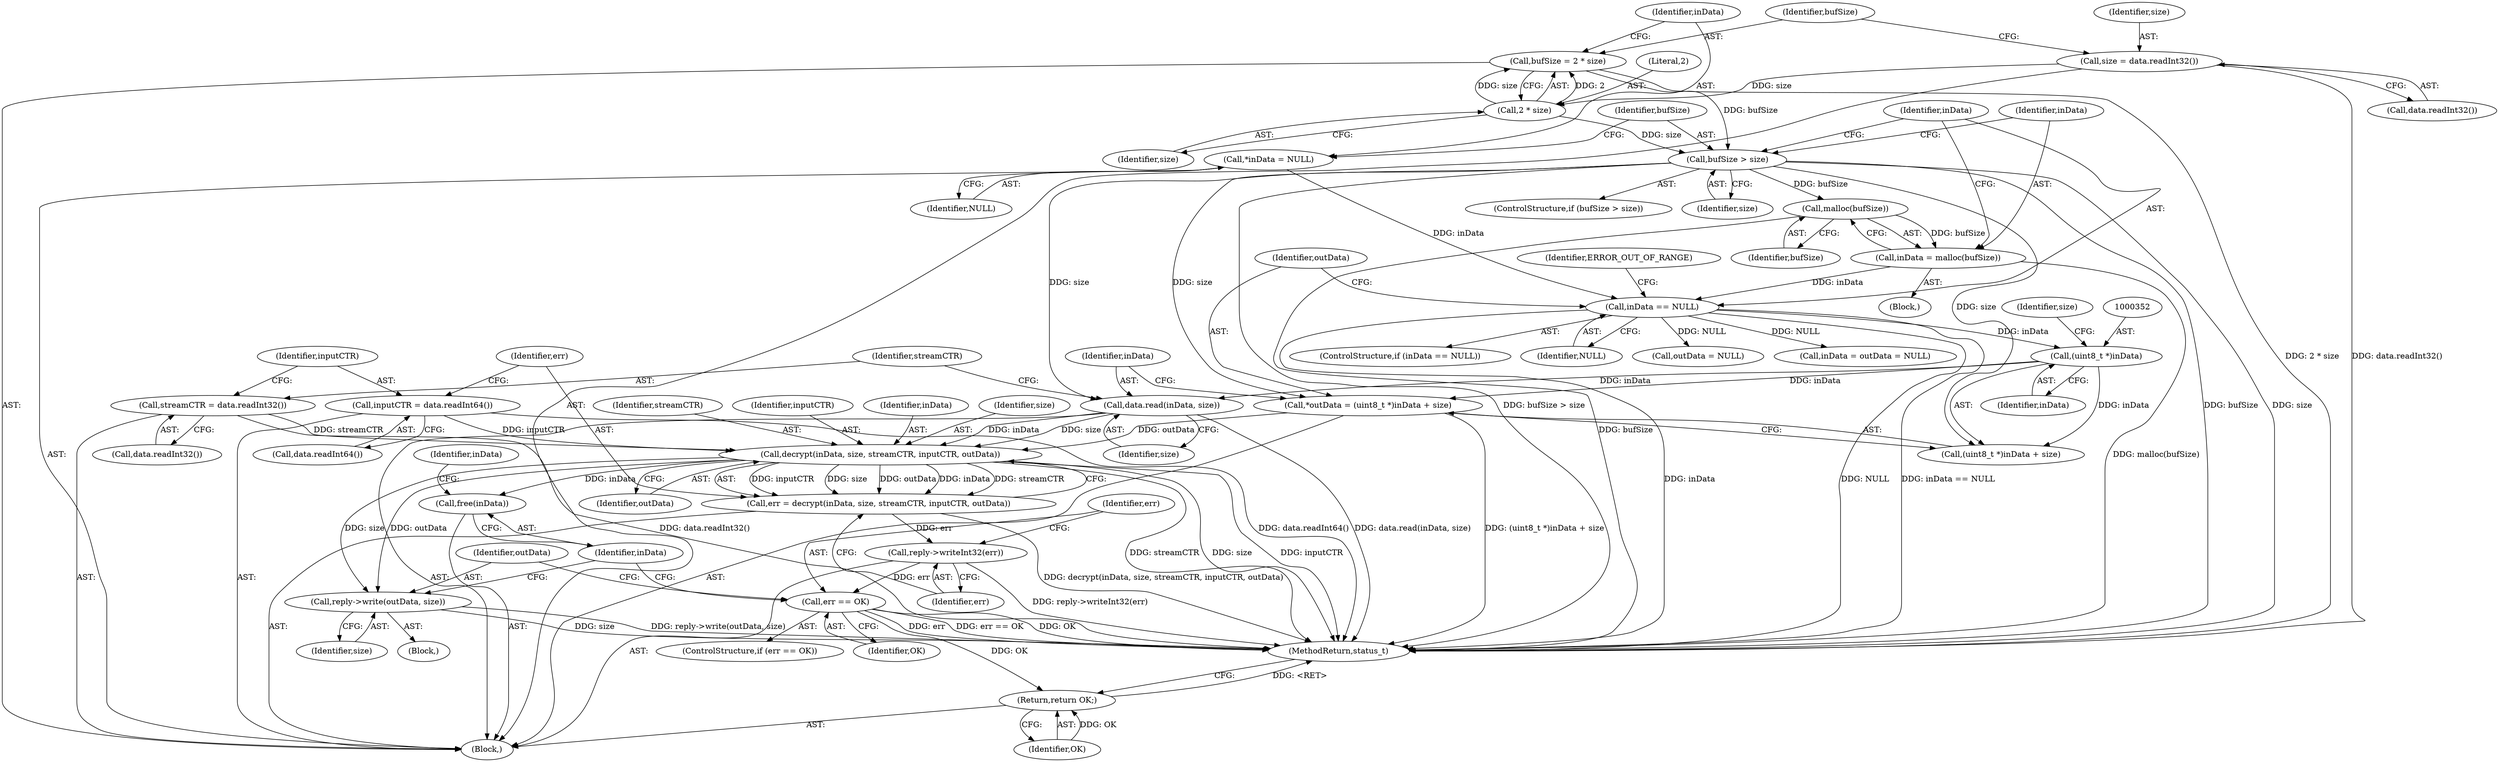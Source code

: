 digraph "0_Android_c82e31a7039a03dca7b37c65b7890ba5c1e18ced@API" {
"1000369" [label="(Call,decrypt(inData, size, streamCTR, inputCTR, outData))"];
"1000355" [label="(Call,data.read(inData, size))"];
"1000351" [label="(Call,(uint8_t *)inData)"];
"1000339" [label="(Call,inData == NULL)"];
"1000326" [label="(Call,*inData = NULL)"];
"1000334" [label="(Call,inData = malloc(bufSize))"];
"1000336" [label="(Call,malloc(bufSize))"];
"1000330" [label="(Call,bufSize > size)"];
"1000320" [label="(Call,bufSize = 2 * size)"];
"1000322" [label="(Call,2 * size)"];
"1000316" [label="(Call,size = data.readInt32())"];
"1000359" [label="(Call,streamCTR = data.readInt32())"];
"1000363" [label="(Call,inputCTR = data.readInt64())"];
"1000348" [label="(Call,*outData = (uint8_t *)inData + size)"];
"1000367" [label="(Call,err = decrypt(inData, size, streamCTR, inputCTR, outData))"];
"1000375" [label="(Call,reply->writeInt32(err))"];
"1000378" [label="(Call,err == OK)"];
"1000392" [label="(Return,return OK;)"];
"1000382" [label="(Call,reply->write(outData, size))"];
"1000385" [label="(Call,free(inData))"];
"1000369" [label="(Call,decrypt(inData, size, streamCTR, inputCTR, outData))"];
"1000344" [label="(Identifier,ERROR_OUT_OF_RANGE)"];
"1000392" [label="(Return,return OK;)"];
"1000388" [label="(Identifier,inData)"];
"1000333" [label="(Block,)"];
"1000329" [label="(ControlStructure,if (bufSize > size))"];
"1000380" [label="(Identifier,OK)"];
"1000338" [label="(ControlStructure,if (inData == NULL))"];
"1000355" [label="(Call,data.read(inData, size))"];
"1000367" [label="(Call,err = decrypt(inData, size, streamCTR, inputCTR, outData))"];
"1000317" [label="(Identifier,size)"];
"1000385" [label="(Call,free(inData))"];
"1000393" [label="(Identifier,OK)"];
"1000323" [label="(Literal,2)"];
"1000374" [label="(Identifier,outData)"];
"1000340" [label="(Identifier,inData)"];
"1000332" [label="(Identifier,size)"];
"1000316" [label="(Call,size = data.readInt32())"];
"1000368" [label="(Identifier,err)"];
"1000322" [label="(Call,2 * size)"];
"1000314" [label="(Block,)"];
"1000326" [label="(Call,*inData = NULL)"];
"1000357" [label="(Identifier,size)"];
"1000356" [label="(Identifier,inData)"];
"1000376" [label="(Identifier,err)"];
"1000365" [label="(Call,data.readInt64())"];
"1000318" [label="(Call,data.readInt32())"];
"1000361" [label="(Call,data.readInt32())"];
"1000341" [label="(Identifier,NULL)"];
"1000339" [label="(Call,inData == NULL)"];
"1000320" [label="(Call,bufSize = 2 * size)"];
"1000327" [label="(Identifier,inData)"];
"1000359" [label="(Call,streamCTR = data.readInt32())"];
"1000354" [label="(Identifier,size)"];
"1000371" [label="(Identifier,size)"];
"1000375" [label="(Call,reply->writeInt32(err))"];
"1000382" [label="(Call,reply->write(outData, size))"];
"1000334" [label="(Call,inData = malloc(bufSize))"];
"1000377" [label="(ControlStructure,if (err == OK))"];
"1000331" [label="(Identifier,bufSize)"];
"1000336" [label="(Call,malloc(bufSize))"];
"1000372" [label="(Identifier,streamCTR)"];
"1000328" [label="(Identifier,NULL)"];
"1000389" [label="(Call,outData = NULL)"];
"1000364" [label="(Identifier,inputCTR)"];
"1000379" [label="(Identifier,err)"];
"1000381" [label="(Block,)"];
"1000363" [label="(Call,inputCTR = data.readInt64())"];
"1000373" [label="(Identifier,inputCTR)"];
"1000349" [label="(Identifier,outData)"];
"1000337" [label="(Identifier,bufSize)"];
"1000353" [label="(Identifier,inData)"];
"1000378" [label="(Call,err == OK)"];
"1000370" [label="(Identifier,inData)"];
"1000351" [label="(Call,(uint8_t *)inData)"];
"1000386" [label="(Identifier,inData)"];
"1000330" [label="(Call,bufSize > size)"];
"1000384" [label="(Identifier,size)"];
"1000383" [label="(Identifier,outData)"];
"1000350" [label="(Call,(uint8_t *)inData + size)"];
"1000360" [label="(Identifier,streamCTR)"];
"1000324" [label="(Identifier,size)"];
"1000321" [label="(Identifier,bufSize)"];
"1000335" [label="(Identifier,inData)"];
"1000348" [label="(Call,*outData = (uint8_t *)inData + size)"];
"1000401" [label="(MethodReturn,status_t)"];
"1000387" [label="(Call,inData = outData = NULL)"];
"1000369" -> "1000367"  [label="AST: "];
"1000369" -> "1000374"  [label="CFG: "];
"1000370" -> "1000369"  [label="AST: "];
"1000371" -> "1000369"  [label="AST: "];
"1000372" -> "1000369"  [label="AST: "];
"1000373" -> "1000369"  [label="AST: "];
"1000374" -> "1000369"  [label="AST: "];
"1000367" -> "1000369"  [label="CFG: "];
"1000369" -> "1000401"  [label="DDG: inputCTR"];
"1000369" -> "1000401"  [label="DDG: streamCTR"];
"1000369" -> "1000401"  [label="DDG: size"];
"1000369" -> "1000367"  [label="DDG: inputCTR"];
"1000369" -> "1000367"  [label="DDG: size"];
"1000369" -> "1000367"  [label="DDG: outData"];
"1000369" -> "1000367"  [label="DDG: inData"];
"1000369" -> "1000367"  [label="DDG: streamCTR"];
"1000355" -> "1000369"  [label="DDG: inData"];
"1000355" -> "1000369"  [label="DDG: size"];
"1000359" -> "1000369"  [label="DDG: streamCTR"];
"1000363" -> "1000369"  [label="DDG: inputCTR"];
"1000348" -> "1000369"  [label="DDG: outData"];
"1000369" -> "1000382"  [label="DDG: outData"];
"1000369" -> "1000382"  [label="DDG: size"];
"1000369" -> "1000385"  [label="DDG: inData"];
"1000355" -> "1000314"  [label="AST: "];
"1000355" -> "1000357"  [label="CFG: "];
"1000356" -> "1000355"  [label="AST: "];
"1000357" -> "1000355"  [label="AST: "];
"1000360" -> "1000355"  [label="CFG: "];
"1000355" -> "1000401"  [label="DDG: data.read(inData, size)"];
"1000351" -> "1000355"  [label="DDG: inData"];
"1000330" -> "1000355"  [label="DDG: size"];
"1000351" -> "1000350"  [label="AST: "];
"1000351" -> "1000353"  [label="CFG: "];
"1000352" -> "1000351"  [label="AST: "];
"1000353" -> "1000351"  [label="AST: "];
"1000354" -> "1000351"  [label="CFG: "];
"1000351" -> "1000348"  [label="DDG: inData"];
"1000351" -> "1000350"  [label="DDG: inData"];
"1000339" -> "1000351"  [label="DDG: inData"];
"1000339" -> "1000338"  [label="AST: "];
"1000339" -> "1000341"  [label="CFG: "];
"1000340" -> "1000339"  [label="AST: "];
"1000341" -> "1000339"  [label="AST: "];
"1000344" -> "1000339"  [label="CFG: "];
"1000349" -> "1000339"  [label="CFG: "];
"1000339" -> "1000401"  [label="DDG: inData == NULL"];
"1000339" -> "1000401"  [label="DDG: inData"];
"1000339" -> "1000401"  [label="DDG: NULL"];
"1000326" -> "1000339"  [label="DDG: inData"];
"1000334" -> "1000339"  [label="DDG: inData"];
"1000339" -> "1000387"  [label="DDG: NULL"];
"1000339" -> "1000389"  [label="DDG: NULL"];
"1000326" -> "1000314"  [label="AST: "];
"1000326" -> "1000328"  [label="CFG: "];
"1000327" -> "1000326"  [label="AST: "];
"1000328" -> "1000326"  [label="AST: "];
"1000331" -> "1000326"  [label="CFG: "];
"1000334" -> "1000333"  [label="AST: "];
"1000334" -> "1000336"  [label="CFG: "];
"1000335" -> "1000334"  [label="AST: "];
"1000336" -> "1000334"  [label="AST: "];
"1000340" -> "1000334"  [label="CFG: "];
"1000334" -> "1000401"  [label="DDG: malloc(bufSize)"];
"1000336" -> "1000334"  [label="DDG: bufSize"];
"1000336" -> "1000337"  [label="CFG: "];
"1000337" -> "1000336"  [label="AST: "];
"1000336" -> "1000401"  [label="DDG: bufSize"];
"1000330" -> "1000336"  [label="DDG: bufSize"];
"1000330" -> "1000329"  [label="AST: "];
"1000330" -> "1000332"  [label="CFG: "];
"1000331" -> "1000330"  [label="AST: "];
"1000332" -> "1000330"  [label="AST: "];
"1000335" -> "1000330"  [label="CFG: "];
"1000340" -> "1000330"  [label="CFG: "];
"1000330" -> "1000401"  [label="DDG: bufSize"];
"1000330" -> "1000401"  [label="DDG: size"];
"1000330" -> "1000401"  [label="DDG: bufSize > size"];
"1000320" -> "1000330"  [label="DDG: bufSize"];
"1000322" -> "1000330"  [label="DDG: size"];
"1000330" -> "1000348"  [label="DDG: size"];
"1000330" -> "1000350"  [label="DDG: size"];
"1000320" -> "1000314"  [label="AST: "];
"1000320" -> "1000322"  [label="CFG: "];
"1000321" -> "1000320"  [label="AST: "];
"1000322" -> "1000320"  [label="AST: "];
"1000327" -> "1000320"  [label="CFG: "];
"1000320" -> "1000401"  [label="DDG: 2 * size"];
"1000322" -> "1000320"  [label="DDG: 2"];
"1000322" -> "1000320"  [label="DDG: size"];
"1000322" -> "1000324"  [label="CFG: "];
"1000323" -> "1000322"  [label="AST: "];
"1000324" -> "1000322"  [label="AST: "];
"1000316" -> "1000322"  [label="DDG: size"];
"1000316" -> "1000314"  [label="AST: "];
"1000316" -> "1000318"  [label="CFG: "];
"1000317" -> "1000316"  [label="AST: "];
"1000318" -> "1000316"  [label="AST: "];
"1000321" -> "1000316"  [label="CFG: "];
"1000316" -> "1000401"  [label="DDG: data.readInt32()"];
"1000359" -> "1000314"  [label="AST: "];
"1000359" -> "1000361"  [label="CFG: "];
"1000360" -> "1000359"  [label="AST: "];
"1000361" -> "1000359"  [label="AST: "];
"1000364" -> "1000359"  [label="CFG: "];
"1000359" -> "1000401"  [label="DDG: data.readInt32()"];
"1000363" -> "1000314"  [label="AST: "];
"1000363" -> "1000365"  [label="CFG: "];
"1000364" -> "1000363"  [label="AST: "];
"1000365" -> "1000363"  [label="AST: "];
"1000368" -> "1000363"  [label="CFG: "];
"1000363" -> "1000401"  [label="DDG: data.readInt64()"];
"1000348" -> "1000314"  [label="AST: "];
"1000348" -> "1000350"  [label="CFG: "];
"1000349" -> "1000348"  [label="AST: "];
"1000350" -> "1000348"  [label="AST: "];
"1000356" -> "1000348"  [label="CFG: "];
"1000348" -> "1000401"  [label="DDG: (uint8_t *)inData + size"];
"1000367" -> "1000314"  [label="AST: "];
"1000368" -> "1000367"  [label="AST: "];
"1000376" -> "1000367"  [label="CFG: "];
"1000367" -> "1000401"  [label="DDG: decrypt(inData, size, streamCTR, inputCTR, outData)"];
"1000367" -> "1000375"  [label="DDG: err"];
"1000375" -> "1000314"  [label="AST: "];
"1000375" -> "1000376"  [label="CFG: "];
"1000376" -> "1000375"  [label="AST: "];
"1000379" -> "1000375"  [label="CFG: "];
"1000375" -> "1000401"  [label="DDG: reply->writeInt32(err)"];
"1000375" -> "1000378"  [label="DDG: err"];
"1000378" -> "1000377"  [label="AST: "];
"1000378" -> "1000380"  [label="CFG: "];
"1000379" -> "1000378"  [label="AST: "];
"1000380" -> "1000378"  [label="AST: "];
"1000383" -> "1000378"  [label="CFG: "];
"1000386" -> "1000378"  [label="CFG: "];
"1000378" -> "1000401"  [label="DDG: OK"];
"1000378" -> "1000401"  [label="DDG: err"];
"1000378" -> "1000401"  [label="DDG: err == OK"];
"1000378" -> "1000392"  [label="DDG: OK"];
"1000392" -> "1000314"  [label="AST: "];
"1000392" -> "1000393"  [label="CFG: "];
"1000393" -> "1000392"  [label="AST: "];
"1000401" -> "1000392"  [label="CFG: "];
"1000392" -> "1000401"  [label="DDG: <RET>"];
"1000393" -> "1000392"  [label="DDG: OK"];
"1000382" -> "1000381"  [label="AST: "];
"1000382" -> "1000384"  [label="CFG: "];
"1000383" -> "1000382"  [label="AST: "];
"1000384" -> "1000382"  [label="AST: "];
"1000386" -> "1000382"  [label="CFG: "];
"1000382" -> "1000401"  [label="DDG: size"];
"1000382" -> "1000401"  [label="DDG: reply->write(outData, size)"];
"1000385" -> "1000314"  [label="AST: "];
"1000385" -> "1000386"  [label="CFG: "];
"1000386" -> "1000385"  [label="AST: "];
"1000388" -> "1000385"  [label="CFG: "];
}
